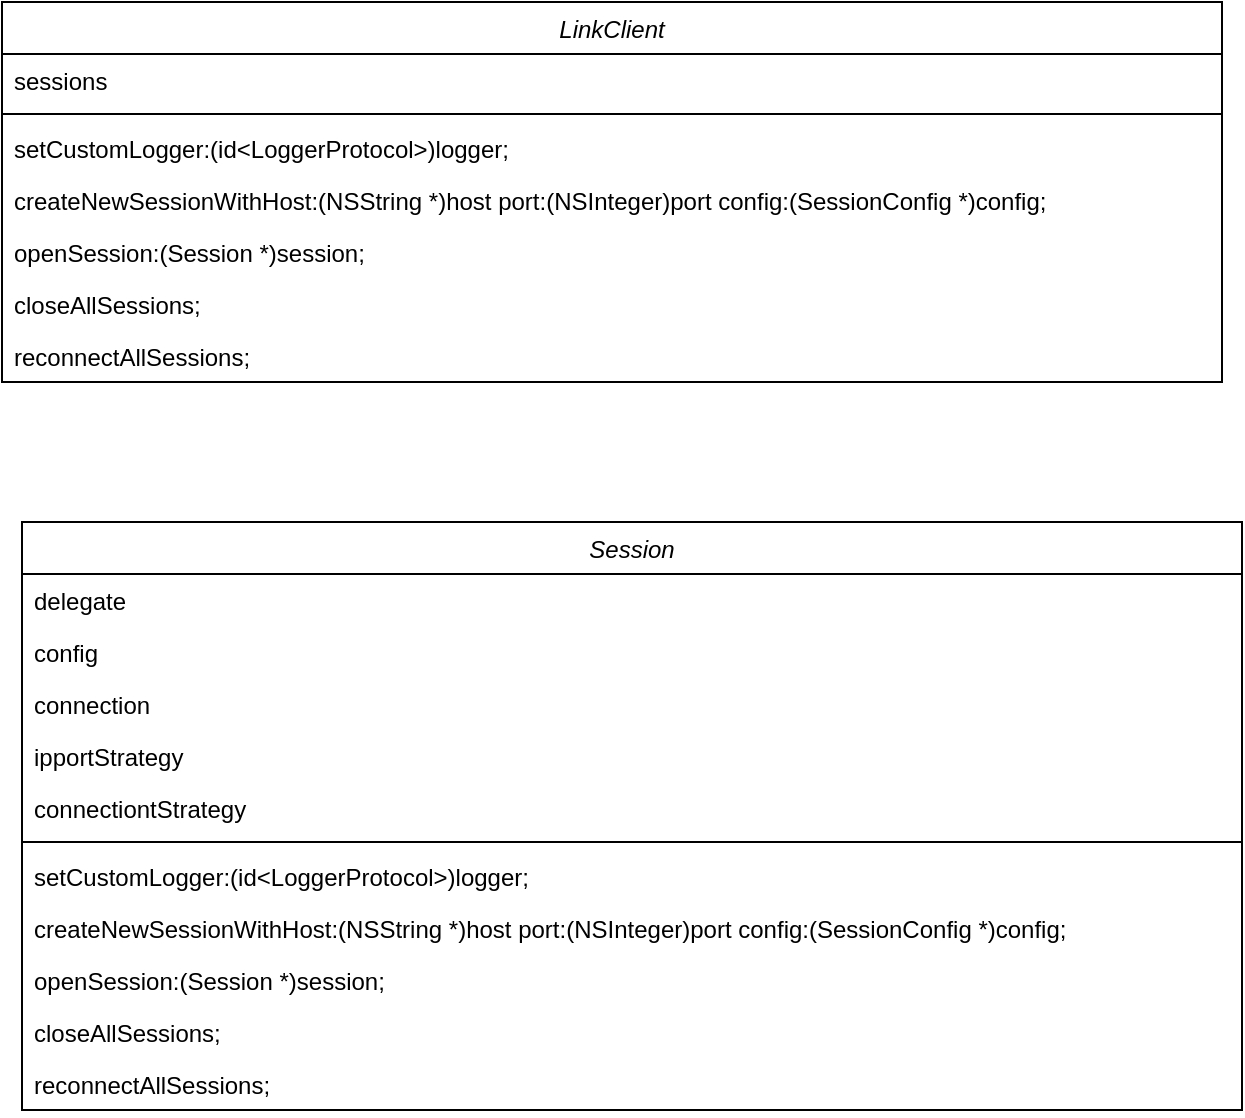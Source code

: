 <mxfile version="17.4.6" type="github">
  <diagram id="C5RBs43oDa-KdzZeNtuy" name="Page-1">
    <mxGraphModel dx="1497" dy="877" grid="1" gridSize="10" guides="1" tooltips="1" connect="1" arrows="1" fold="1" page="1" pageScale="1" pageWidth="827" pageHeight="1169" math="0" shadow="0">
      <root>
        <mxCell id="WIyWlLk6GJQsqaUBKTNV-0" />
        <mxCell id="WIyWlLk6GJQsqaUBKTNV-1" parent="WIyWlLk6GJQsqaUBKTNV-0" />
        <mxCell id="zkfFHV4jXpPFQw0GAbJ--0" value="LinkClient" style="swimlane;fontStyle=2;align=center;verticalAlign=top;childLayout=stackLayout;horizontal=1;startSize=26;horizontalStack=0;resizeParent=1;resizeLast=0;collapsible=1;marginBottom=0;rounded=0;shadow=0;strokeWidth=1;" parent="WIyWlLk6GJQsqaUBKTNV-1" vertex="1">
          <mxGeometry x="90" y="80" width="610" height="190" as="geometry">
            <mxRectangle x="230" y="140" width="160" height="26" as="alternateBounds" />
          </mxGeometry>
        </mxCell>
        <mxCell id="zkfFHV4jXpPFQw0GAbJ--1" value="sessions" style="text;align=left;verticalAlign=top;spacingLeft=4;spacingRight=4;overflow=hidden;rotatable=0;points=[[0,0.5],[1,0.5]];portConstraint=eastwest;" parent="zkfFHV4jXpPFQw0GAbJ--0" vertex="1">
          <mxGeometry y="26" width="610" height="26" as="geometry" />
        </mxCell>
        <mxCell id="zkfFHV4jXpPFQw0GAbJ--4" value="" style="line;html=1;strokeWidth=1;align=left;verticalAlign=middle;spacingTop=-1;spacingLeft=3;spacingRight=3;rotatable=0;labelPosition=right;points=[];portConstraint=eastwest;" parent="zkfFHV4jXpPFQw0GAbJ--0" vertex="1">
          <mxGeometry y="52" width="610" height="8" as="geometry" />
        </mxCell>
        <mxCell id="zkfFHV4jXpPFQw0GAbJ--2" value="setCustomLogger:(id&lt;LoggerProtocol&gt;)logger;" style="text;align=left;verticalAlign=top;spacingLeft=4;spacingRight=4;overflow=hidden;rotatable=0;points=[[0,0.5],[1,0.5]];portConstraint=eastwest;rounded=0;shadow=0;html=0;" parent="zkfFHV4jXpPFQw0GAbJ--0" vertex="1">
          <mxGeometry y="60" width="610" height="26" as="geometry" />
        </mxCell>
        <mxCell id="zkfFHV4jXpPFQw0GAbJ--3" value="createNewSessionWithHost:(NSString *)host port:(NSInteger)port config:(SessionConfig *)config;" style="text;align=left;verticalAlign=top;spacingLeft=4;spacingRight=4;overflow=hidden;rotatable=0;points=[[0,0.5],[1,0.5]];portConstraint=eastwest;rounded=0;shadow=0;html=0;" parent="zkfFHV4jXpPFQw0GAbJ--0" vertex="1">
          <mxGeometry y="86" width="610" height="26" as="geometry" />
        </mxCell>
        <mxCell id="zkfFHV4jXpPFQw0GAbJ--5" value="openSession:(Session *)session;" style="text;align=left;verticalAlign=top;spacingLeft=4;spacingRight=4;overflow=hidden;rotatable=0;points=[[0,0.5],[1,0.5]];portConstraint=eastwest;" parent="zkfFHV4jXpPFQw0GAbJ--0" vertex="1">
          <mxGeometry y="112" width="610" height="26" as="geometry" />
        </mxCell>
        <mxCell id="T8p9k_Qt9hQ4uy_2N834-2" value="closeAllSessions;" style="text;align=left;verticalAlign=top;spacingLeft=4;spacingRight=4;overflow=hidden;rotatable=0;points=[[0,0.5],[1,0.5]];portConstraint=eastwest;" parent="zkfFHV4jXpPFQw0GAbJ--0" vertex="1">
          <mxGeometry y="138" width="610" height="26" as="geometry" />
        </mxCell>
        <mxCell id="T8p9k_Qt9hQ4uy_2N834-3" value="reconnectAllSessions;" style="text;align=left;verticalAlign=top;spacingLeft=4;spacingRight=4;overflow=hidden;rotatable=0;points=[[0,0.5],[1,0.5]];portConstraint=eastwest;" parent="zkfFHV4jXpPFQw0GAbJ--0" vertex="1">
          <mxGeometry y="164" width="610" height="26" as="geometry" />
        </mxCell>
        <mxCell id="T8p9k_Qt9hQ4uy_2N834-4" value="Session" style="swimlane;fontStyle=2;align=center;verticalAlign=top;childLayout=stackLayout;horizontal=1;startSize=26;horizontalStack=0;resizeParent=1;resizeLast=0;collapsible=1;marginBottom=0;rounded=0;shadow=0;strokeWidth=1;" parent="WIyWlLk6GJQsqaUBKTNV-1" vertex="1">
          <mxGeometry x="100" y="340" width="610" height="294" as="geometry">
            <mxRectangle x="230" y="140" width="160" height="26" as="alternateBounds" />
          </mxGeometry>
        </mxCell>
        <mxCell id="T8p9k_Qt9hQ4uy_2N834-5" value="delegate" style="text;align=left;verticalAlign=top;spacingLeft=4;spacingRight=4;overflow=hidden;rotatable=0;points=[[0,0.5],[1,0.5]];portConstraint=eastwest;" parent="T8p9k_Qt9hQ4uy_2N834-4" vertex="1">
          <mxGeometry y="26" width="610" height="26" as="geometry" />
        </mxCell>
        <mxCell id="T8p9k_Qt9hQ4uy_2N834-12" value="config" style="text;align=left;verticalAlign=top;spacingLeft=4;spacingRight=4;overflow=hidden;rotatable=0;points=[[0,0.5],[1,0.5]];portConstraint=eastwest;" parent="T8p9k_Qt9hQ4uy_2N834-4" vertex="1">
          <mxGeometry y="52" width="610" height="26" as="geometry" />
        </mxCell>
        <mxCell id="T8p9k_Qt9hQ4uy_2N834-13" value="connection" style="text;align=left;verticalAlign=top;spacingLeft=4;spacingRight=4;overflow=hidden;rotatable=0;points=[[0,0.5],[1,0.5]];portConstraint=eastwest;" parent="T8p9k_Qt9hQ4uy_2N834-4" vertex="1">
          <mxGeometry y="78" width="610" height="26" as="geometry" />
        </mxCell>
        <mxCell id="T8p9k_Qt9hQ4uy_2N834-14" value="ipportStrategy" style="text;align=left;verticalAlign=top;spacingLeft=4;spacingRight=4;overflow=hidden;rotatable=0;points=[[0,0.5],[1,0.5]];portConstraint=eastwest;" parent="T8p9k_Qt9hQ4uy_2N834-4" vertex="1">
          <mxGeometry y="104" width="610" height="26" as="geometry" />
        </mxCell>
        <mxCell id="T8p9k_Qt9hQ4uy_2N834-15" value="connectiontStrategy" style="text;align=left;verticalAlign=top;spacingLeft=4;spacingRight=4;overflow=hidden;rotatable=0;points=[[0,0.5],[1,0.5]];portConstraint=eastwest;" parent="T8p9k_Qt9hQ4uy_2N834-4" vertex="1">
          <mxGeometry y="130" width="610" height="26" as="geometry" />
        </mxCell>
        <mxCell id="T8p9k_Qt9hQ4uy_2N834-6" value="" style="line;html=1;strokeWidth=1;align=left;verticalAlign=middle;spacingTop=-1;spacingLeft=3;spacingRight=3;rotatable=0;labelPosition=right;points=[];portConstraint=eastwest;" parent="T8p9k_Qt9hQ4uy_2N834-4" vertex="1">
          <mxGeometry y="156" width="610" height="8" as="geometry" />
        </mxCell>
        <mxCell id="T8p9k_Qt9hQ4uy_2N834-7" value="setCustomLogger:(id&lt;LoggerProtocol&gt;)logger;" style="text;align=left;verticalAlign=top;spacingLeft=4;spacingRight=4;overflow=hidden;rotatable=0;points=[[0,0.5],[1,0.5]];portConstraint=eastwest;rounded=0;shadow=0;html=0;" parent="T8p9k_Qt9hQ4uy_2N834-4" vertex="1">
          <mxGeometry y="164" width="610" height="26" as="geometry" />
        </mxCell>
        <mxCell id="T8p9k_Qt9hQ4uy_2N834-8" value="createNewSessionWithHost:(NSString *)host port:(NSInteger)port config:(SessionConfig *)config;" style="text;align=left;verticalAlign=top;spacingLeft=4;spacingRight=4;overflow=hidden;rotatable=0;points=[[0,0.5],[1,0.5]];portConstraint=eastwest;rounded=0;shadow=0;html=0;" parent="T8p9k_Qt9hQ4uy_2N834-4" vertex="1">
          <mxGeometry y="190" width="610" height="26" as="geometry" />
        </mxCell>
        <mxCell id="T8p9k_Qt9hQ4uy_2N834-9" value="openSession:(Session *)session;" style="text;align=left;verticalAlign=top;spacingLeft=4;spacingRight=4;overflow=hidden;rotatable=0;points=[[0,0.5],[1,0.5]];portConstraint=eastwest;" parent="T8p9k_Qt9hQ4uy_2N834-4" vertex="1">
          <mxGeometry y="216" width="610" height="26" as="geometry" />
        </mxCell>
        <mxCell id="T8p9k_Qt9hQ4uy_2N834-10" value="closeAllSessions;" style="text;align=left;verticalAlign=top;spacingLeft=4;spacingRight=4;overflow=hidden;rotatable=0;points=[[0,0.5],[1,0.5]];portConstraint=eastwest;" parent="T8p9k_Qt9hQ4uy_2N834-4" vertex="1">
          <mxGeometry y="242" width="610" height="26" as="geometry" />
        </mxCell>
        <mxCell id="T8p9k_Qt9hQ4uy_2N834-11" value="reconnectAllSessions;" style="text;align=left;verticalAlign=top;spacingLeft=4;spacingRight=4;overflow=hidden;rotatable=0;points=[[0,0.5],[1,0.5]];portConstraint=eastwest;" parent="T8p9k_Qt9hQ4uy_2N834-4" vertex="1">
          <mxGeometry y="268" width="610" height="26" as="geometry" />
        </mxCell>
      </root>
    </mxGraphModel>
  </diagram>
</mxfile>
